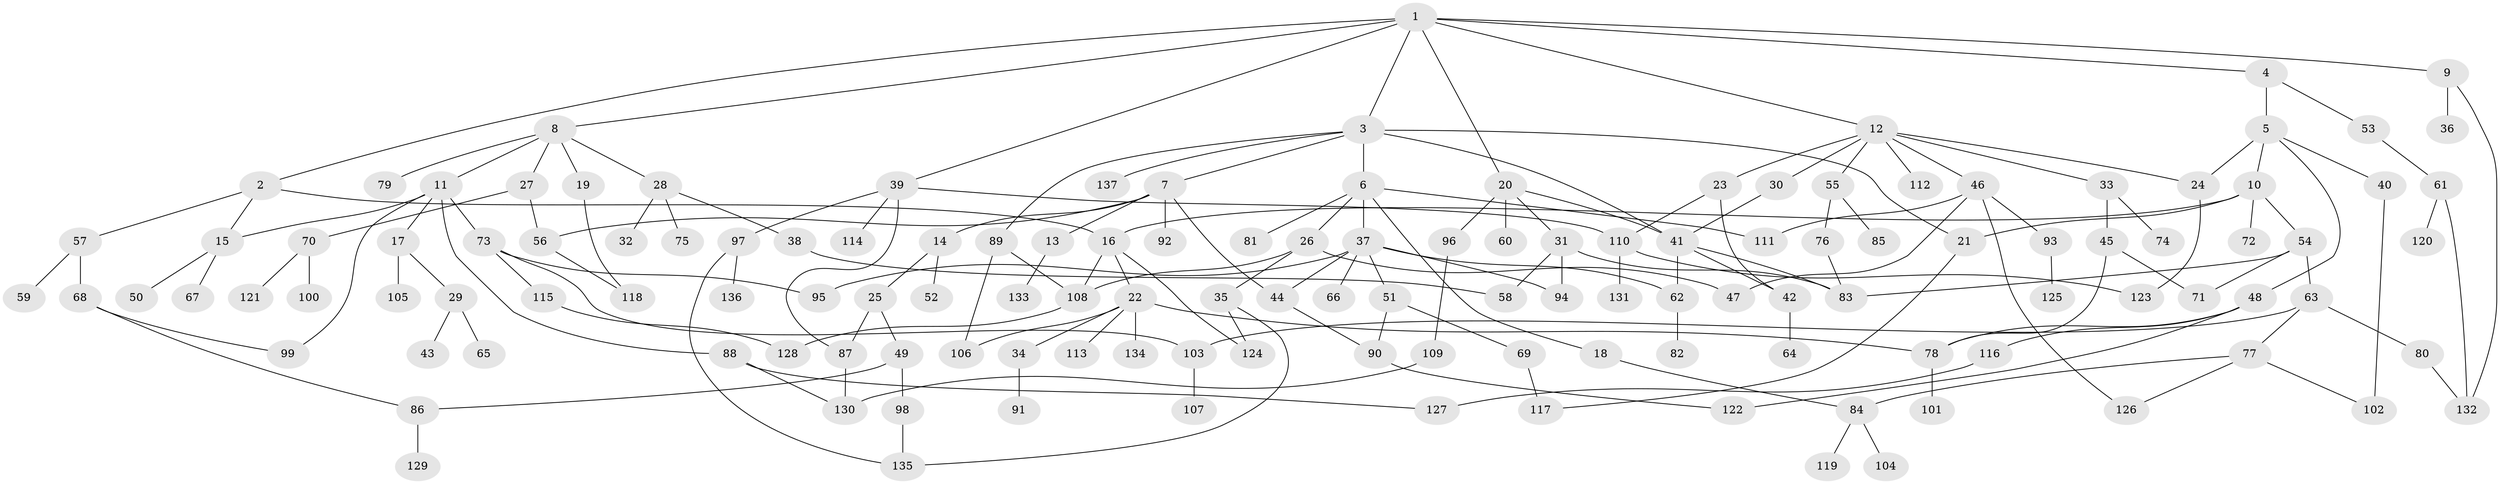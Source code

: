 // Generated by graph-tools (version 1.1) at 2025/25/03/09/25 03:25:27]
// undirected, 137 vertices, 182 edges
graph export_dot {
graph [start="1"]
  node [color=gray90,style=filled];
  1;
  2;
  3;
  4;
  5;
  6;
  7;
  8;
  9;
  10;
  11;
  12;
  13;
  14;
  15;
  16;
  17;
  18;
  19;
  20;
  21;
  22;
  23;
  24;
  25;
  26;
  27;
  28;
  29;
  30;
  31;
  32;
  33;
  34;
  35;
  36;
  37;
  38;
  39;
  40;
  41;
  42;
  43;
  44;
  45;
  46;
  47;
  48;
  49;
  50;
  51;
  52;
  53;
  54;
  55;
  56;
  57;
  58;
  59;
  60;
  61;
  62;
  63;
  64;
  65;
  66;
  67;
  68;
  69;
  70;
  71;
  72;
  73;
  74;
  75;
  76;
  77;
  78;
  79;
  80;
  81;
  82;
  83;
  84;
  85;
  86;
  87;
  88;
  89;
  90;
  91;
  92;
  93;
  94;
  95;
  96;
  97;
  98;
  99;
  100;
  101;
  102;
  103;
  104;
  105;
  106;
  107;
  108;
  109;
  110;
  111;
  112;
  113;
  114;
  115;
  116;
  117;
  118;
  119;
  120;
  121;
  122;
  123;
  124;
  125;
  126;
  127;
  128;
  129;
  130;
  131;
  132;
  133;
  134;
  135;
  136;
  137;
  1 -- 2;
  1 -- 3;
  1 -- 4;
  1 -- 8;
  1 -- 9;
  1 -- 12;
  1 -- 20;
  1 -- 39;
  2 -- 15;
  2 -- 57;
  2 -- 16;
  3 -- 6;
  3 -- 7;
  3 -- 89;
  3 -- 137;
  3 -- 41;
  3 -- 21;
  4 -- 5;
  4 -- 53;
  5 -- 10;
  5 -- 24;
  5 -- 40;
  5 -- 48;
  6 -- 18;
  6 -- 26;
  6 -- 37;
  6 -- 81;
  6 -- 111;
  7 -- 13;
  7 -- 14;
  7 -- 56;
  7 -- 92;
  7 -- 44;
  8 -- 11;
  8 -- 19;
  8 -- 27;
  8 -- 28;
  8 -- 79;
  9 -- 36;
  9 -- 132;
  10 -- 16;
  10 -- 21;
  10 -- 54;
  10 -- 72;
  11 -- 17;
  11 -- 73;
  11 -- 88;
  11 -- 15;
  11 -- 99;
  12 -- 23;
  12 -- 30;
  12 -- 33;
  12 -- 46;
  12 -- 55;
  12 -- 112;
  12 -- 24;
  13 -- 133;
  14 -- 25;
  14 -- 52;
  15 -- 50;
  15 -- 67;
  16 -- 22;
  16 -- 108;
  16 -- 124;
  17 -- 29;
  17 -- 105;
  18 -- 84;
  19 -- 118;
  20 -- 31;
  20 -- 60;
  20 -- 96;
  20 -- 41;
  21 -- 117;
  22 -- 34;
  22 -- 106;
  22 -- 113;
  22 -- 134;
  22 -- 78;
  23 -- 42;
  23 -- 110;
  24 -- 123;
  25 -- 49;
  25 -- 87;
  26 -- 35;
  26 -- 47;
  26 -- 108;
  27 -- 70;
  27 -- 56;
  28 -- 32;
  28 -- 38;
  28 -- 75;
  29 -- 43;
  29 -- 65;
  30 -- 41;
  31 -- 94;
  31 -- 58;
  31 -- 83;
  33 -- 45;
  33 -- 74;
  34 -- 91;
  35 -- 124;
  35 -- 135;
  37 -- 44;
  37 -- 51;
  37 -- 62;
  37 -- 66;
  37 -- 95;
  37 -- 94;
  38 -- 58;
  39 -- 87;
  39 -- 97;
  39 -- 114;
  39 -- 110;
  40 -- 102;
  41 -- 62;
  41 -- 83;
  41 -- 42;
  42 -- 64;
  44 -- 90;
  45 -- 71;
  45 -- 78;
  46 -- 93;
  46 -- 126;
  46 -- 47;
  46 -- 111;
  48 -- 78;
  48 -- 116;
  48 -- 122;
  49 -- 86;
  49 -- 98;
  51 -- 69;
  51 -- 90;
  53 -- 61;
  54 -- 63;
  54 -- 71;
  54 -- 83;
  55 -- 76;
  55 -- 85;
  56 -- 118;
  57 -- 59;
  57 -- 68;
  61 -- 120;
  61 -- 132;
  62 -- 82;
  63 -- 77;
  63 -- 80;
  63 -- 103;
  68 -- 99;
  68 -- 86;
  69 -- 117;
  70 -- 100;
  70 -- 121;
  73 -- 95;
  73 -- 103;
  73 -- 115;
  76 -- 83;
  77 -- 126;
  77 -- 84;
  77 -- 102;
  78 -- 101;
  80 -- 132;
  84 -- 104;
  84 -- 119;
  86 -- 129;
  87 -- 130;
  88 -- 127;
  88 -- 130;
  89 -- 108;
  89 -- 106;
  90 -- 122;
  93 -- 125;
  96 -- 109;
  97 -- 135;
  97 -- 136;
  98 -- 135;
  103 -- 107;
  108 -- 128;
  109 -- 130;
  110 -- 123;
  110 -- 131;
  115 -- 128;
  116 -- 127;
}

